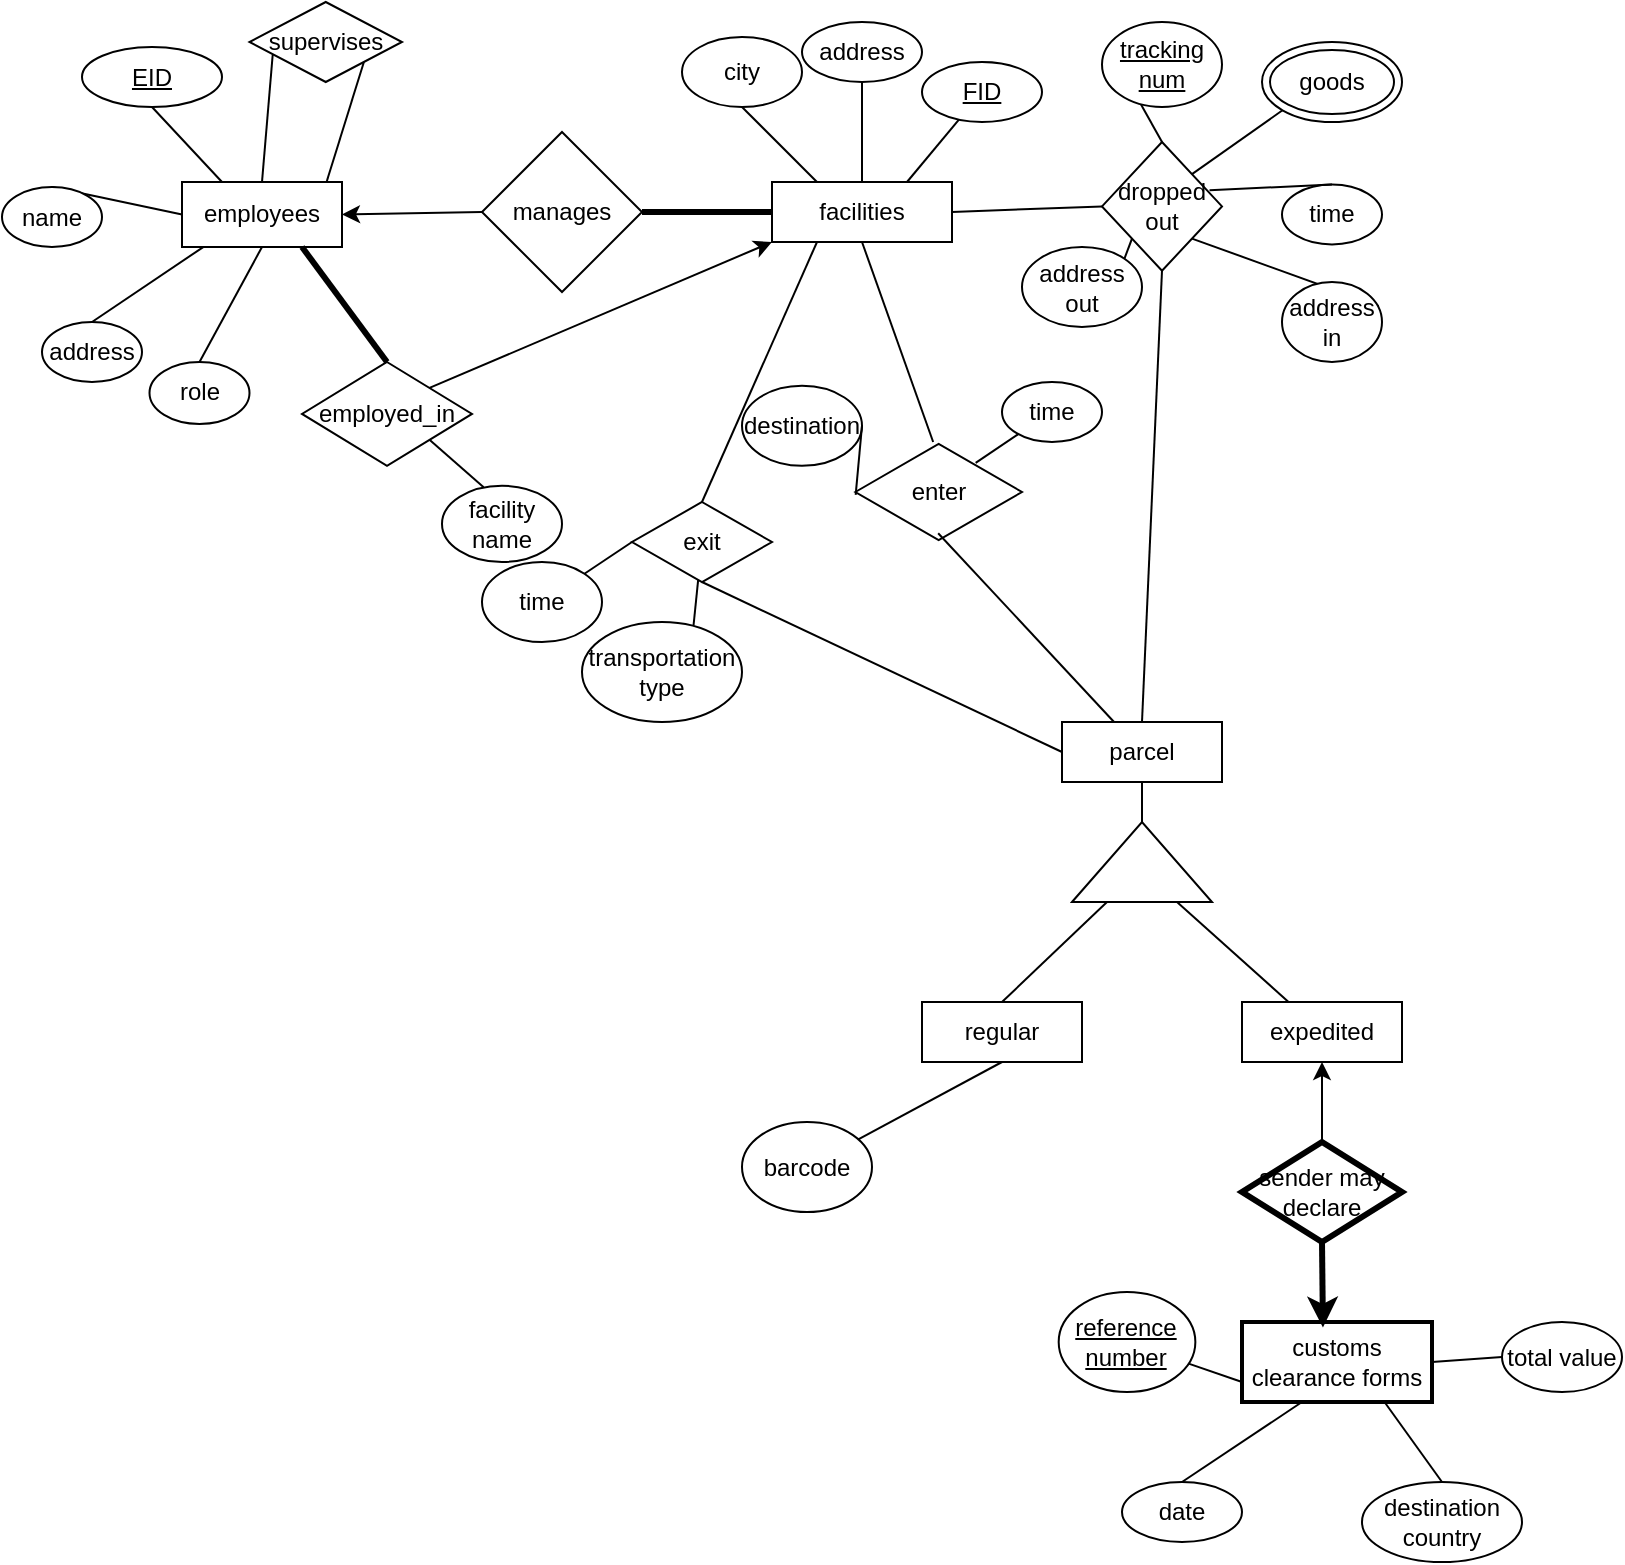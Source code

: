<mxfile version="22.1.21" type="github">
  <diagram id="R2lEEEUBdFMjLlhIrx00" name="Page-1">
    <mxGraphModel dx="1892" dy="569" grid="1" gridSize="10" guides="1" tooltips="1" connect="1" arrows="1" fold="1" page="1" pageScale="1" pageWidth="850" pageHeight="1100" math="0" shadow="0" extFonts="Permanent Marker^https://fonts.googleapis.com/css?family=Permanent+Marker">
      <root>
        <mxCell id="0" />
        <mxCell id="1" parent="0" />
        <mxCell id="P61JrvBsKZxkPCsBVZaZ-2" value="facilities" style="rounded=0;whiteSpace=wrap;html=1;" vertex="1" parent="1">
          <mxGeometry x="365" y="260" width="90" height="30" as="geometry" />
        </mxCell>
        <mxCell id="P61JrvBsKZxkPCsBVZaZ-6" value="" style="endArrow=none;html=1;rounded=0;exitX=0.75;exitY=0;exitDx=0;exitDy=0;" edge="1" parent="1" source="P61JrvBsKZxkPCsBVZaZ-2" target="P61JrvBsKZxkPCsBVZaZ-7">
          <mxGeometry width="50" height="50" relative="1" as="geometry">
            <mxPoint x="450" y="220" as="sourcePoint" />
            <mxPoint x="500" y="170" as="targetPoint" />
          </mxGeometry>
        </mxCell>
        <mxCell id="P61JrvBsKZxkPCsBVZaZ-7" value="&lt;u&gt;FID&lt;/u&gt;" style="ellipse;whiteSpace=wrap;html=1;" vertex="1" parent="1">
          <mxGeometry x="440" y="200" width="60" height="30" as="geometry" />
        </mxCell>
        <mxCell id="P61JrvBsKZxkPCsBVZaZ-8" value="address" style="ellipse;whiteSpace=wrap;html=1;" vertex="1" parent="1">
          <mxGeometry x="380" y="180" width="60" height="30" as="geometry" />
        </mxCell>
        <mxCell id="P61JrvBsKZxkPCsBVZaZ-9" value="city" style="ellipse;whiteSpace=wrap;html=1;" vertex="1" parent="1">
          <mxGeometry x="320" y="187.5" width="60" height="35" as="geometry" />
        </mxCell>
        <mxCell id="P61JrvBsKZxkPCsBVZaZ-11" value="" style="endArrow=none;html=1;rounded=0;exitX=0.5;exitY=0;exitDx=0;exitDy=0;" edge="1" parent="1" source="P61JrvBsKZxkPCsBVZaZ-2" target="P61JrvBsKZxkPCsBVZaZ-8">
          <mxGeometry width="50" height="50" relative="1" as="geometry">
            <mxPoint x="400" y="290" as="sourcePoint" />
            <mxPoint x="450" y="240" as="targetPoint" />
          </mxGeometry>
        </mxCell>
        <mxCell id="P61JrvBsKZxkPCsBVZaZ-12" value="" style="endArrow=none;html=1;rounded=0;exitX=0.5;exitY=1;exitDx=0;exitDy=0;entryX=0.25;entryY=0;entryDx=0;entryDy=0;" edge="1" parent="1" source="P61JrvBsKZxkPCsBVZaZ-9" target="P61JrvBsKZxkPCsBVZaZ-2">
          <mxGeometry width="50" height="50" relative="1" as="geometry">
            <mxPoint x="400" y="290" as="sourcePoint" />
            <mxPoint x="450" y="240" as="targetPoint" />
          </mxGeometry>
        </mxCell>
        <mxCell id="P61JrvBsKZxkPCsBVZaZ-13" value="" style="endArrow=none;html=1;rounded=0;exitX=1;exitY=0.5;exitDx=0;exitDy=0;entryX=0;entryY=0.5;entryDx=0;entryDy=0;strokeWidth=3;" edge="1" parent="1" source="P61JrvBsKZxkPCsBVZaZ-16" target="P61JrvBsKZxkPCsBVZaZ-2">
          <mxGeometry width="50" height="50" relative="1" as="geometry">
            <mxPoint x="350" y="380" as="sourcePoint" />
            <mxPoint x="400" y="330" as="targetPoint" />
          </mxGeometry>
        </mxCell>
        <mxCell id="P61JrvBsKZxkPCsBVZaZ-15" value="" style="endArrow=none;html=1;rounded=0;entryX=0.5;entryY=1;entryDx=0;entryDy=0;exitX=1;exitY=0.5;exitDx=0;exitDy=0;" edge="1" parent="1" source="P61JrvBsKZxkPCsBVZaZ-22" target="P61JrvBsKZxkPCsBVZaZ-21">
          <mxGeometry width="50" height="50" relative="1" as="geometry">
            <mxPoint x="540" y="380" as="sourcePoint" />
            <mxPoint x="420" y="350" as="targetPoint" />
          </mxGeometry>
        </mxCell>
        <mxCell id="P61JrvBsKZxkPCsBVZaZ-16" value="manages" style="rhombus;whiteSpace=wrap;html=1;" vertex="1" parent="1">
          <mxGeometry x="220" y="235" width="80" height="80" as="geometry" />
        </mxCell>
        <mxCell id="P61JrvBsKZxkPCsBVZaZ-17" value="" style="endArrow=classic;html=1;rounded=0;exitX=0;exitY=0.5;exitDx=0;exitDy=0;entryX=1;entryY=0.5;entryDx=0;entryDy=0;" edge="1" parent="1" source="P61JrvBsKZxkPCsBVZaZ-16" target="P61JrvBsKZxkPCsBVZaZ-18">
          <mxGeometry width="50" height="50" relative="1" as="geometry">
            <mxPoint x="280" y="290" as="sourcePoint" />
            <mxPoint x="150" y="275" as="targetPoint" />
          </mxGeometry>
        </mxCell>
        <mxCell id="P61JrvBsKZxkPCsBVZaZ-18" value="employees" style="rounded=0;whiteSpace=wrap;html=1;" vertex="1" parent="1">
          <mxGeometry x="70" y="260" width="80" height="32.5" as="geometry" />
        </mxCell>
        <mxCell id="P61JrvBsKZxkPCsBVZaZ-19" value="regular" style="rounded=0;whiteSpace=wrap;html=1;" vertex="1" parent="1">
          <mxGeometry x="440" y="670" width="80" height="30" as="geometry" />
        </mxCell>
        <mxCell id="P61JrvBsKZxkPCsBVZaZ-20" value="expedited" style="rounded=0;whiteSpace=wrap;html=1;" vertex="1" parent="1">
          <mxGeometry x="600" y="670" width="80" height="30" as="geometry" />
        </mxCell>
        <mxCell id="P61JrvBsKZxkPCsBVZaZ-21" value="parcel" style="rounded=0;whiteSpace=wrap;html=1;" vertex="1" parent="1">
          <mxGeometry x="510" y="530" width="80" height="30" as="geometry" />
        </mxCell>
        <mxCell id="P61JrvBsKZxkPCsBVZaZ-22" value="" style="triangle;whiteSpace=wrap;html=1;direction=north;" vertex="1" parent="1">
          <mxGeometry x="515" y="580" width="70" height="40" as="geometry" />
        </mxCell>
        <mxCell id="P61JrvBsKZxkPCsBVZaZ-27" value="" style="endArrow=none;html=1;rounded=0;exitX=0;exitY=0.25;exitDx=0;exitDy=0;entryX=0.5;entryY=0;entryDx=0;entryDy=0;" edge="1" parent="1" source="P61JrvBsKZxkPCsBVZaZ-22" target="P61JrvBsKZxkPCsBVZaZ-19">
          <mxGeometry width="50" height="50" relative="1" as="geometry">
            <mxPoint x="290" y="370" as="sourcePoint" />
            <mxPoint x="340" y="320" as="targetPoint" />
          </mxGeometry>
        </mxCell>
        <mxCell id="P61JrvBsKZxkPCsBVZaZ-28" value="" style="endArrow=none;html=1;rounded=0;exitX=0;exitY=0.75;exitDx=0;exitDy=0;" edge="1" parent="1" source="P61JrvBsKZxkPCsBVZaZ-22" target="P61JrvBsKZxkPCsBVZaZ-20">
          <mxGeometry width="50" height="50" relative="1" as="geometry">
            <mxPoint x="290" y="370" as="sourcePoint" />
            <mxPoint x="340" y="320" as="targetPoint" />
          </mxGeometry>
        </mxCell>
        <mxCell id="P61JrvBsKZxkPCsBVZaZ-29" value="dropped out" style="rhombus;whiteSpace=wrap;html=1;" vertex="1" parent="1">
          <mxGeometry x="530" y="240" width="60" height="64.38" as="geometry" />
        </mxCell>
        <mxCell id="P61JrvBsKZxkPCsBVZaZ-31" value="" style="endArrow=none;html=1;rounded=0;entryX=0;entryY=0.5;entryDx=0;entryDy=0;exitX=1;exitY=0.5;exitDx=0;exitDy=0;" edge="1" parent="1" source="P61JrvBsKZxkPCsBVZaZ-2" target="P61JrvBsKZxkPCsBVZaZ-29">
          <mxGeometry width="50" height="50" relative="1" as="geometry">
            <mxPoint x="300" y="370" as="sourcePoint" />
            <mxPoint x="350" y="320" as="targetPoint" />
          </mxGeometry>
        </mxCell>
        <mxCell id="P61JrvBsKZxkPCsBVZaZ-32" value="" style="endArrow=none;html=1;rounded=0;exitX=0.5;exitY=1;exitDx=0;exitDy=0;entryX=0.5;entryY=0;entryDx=0;entryDy=0;" edge="1" parent="1" source="P61JrvBsKZxkPCsBVZaZ-29" target="P61JrvBsKZxkPCsBVZaZ-21">
          <mxGeometry width="50" height="50" relative="1" as="geometry">
            <mxPoint x="300" y="370" as="sourcePoint" />
            <mxPoint x="670" y="280" as="targetPoint" />
          </mxGeometry>
        </mxCell>
        <mxCell id="P61JrvBsKZxkPCsBVZaZ-34" value="" style="endArrow=none;html=1;rounded=0;exitX=0.5;exitY=0;exitDx=0;exitDy=0;entryX=0.323;entryY=0.964;entryDx=0;entryDy=0;entryPerimeter=0;" edge="1" parent="1" source="P61JrvBsKZxkPCsBVZaZ-29" target="P61JrvBsKZxkPCsBVZaZ-36">
          <mxGeometry width="50" height="50" relative="1" as="geometry">
            <mxPoint x="300" y="370" as="sourcePoint" />
            <mxPoint x="560.65" y="230" as="targetPoint" />
          </mxGeometry>
        </mxCell>
        <mxCell id="P61JrvBsKZxkPCsBVZaZ-36" value="&lt;u&gt;tracking num&lt;/u&gt;" style="ellipse;whiteSpace=wrap;html=1;" vertex="1" parent="1">
          <mxGeometry x="530" y="180" width="60" height="42.5" as="geometry" />
        </mxCell>
        <mxCell id="P61JrvBsKZxkPCsBVZaZ-37" value="time" style="ellipse;whiteSpace=wrap;html=1;" vertex="1" parent="1">
          <mxGeometry x="620" y="261.25" width="50" height="30" as="geometry" />
        </mxCell>
        <mxCell id="P61JrvBsKZxkPCsBVZaZ-38" value="" style="endArrow=none;html=1;rounded=0;entryX=0.896;entryY=0.375;entryDx=0;entryDy=0;exitX=0.5;exitY=0;exitDx=0;exitDy=0;entryPerimeter=0;" edge="1" parent="1" source="P61JrvBsKZxkPCsBVZaZ-37" target="P61JrvBsKZxkPCsBVZaZ-29">
          <mxGeometry width="50" height="50" relative="1" as="geometry">
            <mxPoint x="300" y="370" as="sourcePoint" />
            <mxPoint x="350" y="320" as="targetPoint" />
          </mxGeometry>
        </mxCell>
        <mxCell id="P61JrvBsKZxkPCsBVZaZ-39" value="" style="endArrow=none;html=1;rounded=0;entryX=0;entryY=1;entryDx=0;entryDy=0;exitX=1;exitY=0;exitDx=0;exitDy=0;" edge="1" parent="1" source="P61JrvBsKZxkPCsBVZaZ-40" target="P61JrvBsKZxkPCsBVZaZ-29">
          <mxGeometry width="50" height="50" relative="1" as="geometry">
            <mxPoint x="460" y="320" as="sourcePoint" />
            <mxPoint x="350" y="320" as="targetPoint" />
          </mxGeometry>
        </mxCell>
        <mxCell id="P61JrvBsKZxkPCsBVZaZ-40" value="address out" style="ellipse;whiteSpace=wrap;html=1;" vertex="1" parent="1">
          <mxGeometry x="490" y="292.5" width="60" height="40" as="geometry" />
        </mxCell>
        <mxCell id="P61JrvBsKZxkPCsBVZaZ-41" value="" style="endArrow=none;html=1;rounded=0;exitX=0.967;exitY=0.3;exitDx=0;exitDy=0;exitPerimeter=0;entryX=1;entryY=1;entryDx=0;entryDy=0;" edge="1" parent="1" source="P61JrvBsKZxkPCsBVZaZ-43" target="P61JrvBsKZxkPCsBVZaZ-29">
          <mxGeometry width="50" height="50" relative="1" as="geometry">
            <mxPoint x="445" y="390" as="sourcePoint" />
            <mxPoint x="548" y="300" as="targetPoint" />
          </mxGeometry>
        </mxCell>
        <mxCell id="P61JrvBsKZxkPCsBVZaZ-43" value="address in" style="ellipse;whiteSpace=wrap;html=1;" vertex="1" parent="1">
          <mxGeometry x="620" y="310" width="50" height="40" as="geometry" />
        </mxCell>
        <mxCell id="P61JrvBsKZxkPCsBVZaZ-44" value="" style="endArrow=none;html=1;rounded=0;entryX=0.5;entryY=1;entryDx=0;entryDy=0;exitX=0.467;exitY=0;exitDx=0;exitDy=0;exitPerimeter=0;" edge="1" parent="1" source="P61JrvBsKZxkPCsBVZaZ-49" target="P61JrvBsKZxkPCsBVZaZ-2">
          <mxGeometry width="50" height="50" relative="1" as="geometry">
            <mxPoint x="450" y="390" as="sourcePoint" />
            <mxPoint x="350" y="340" as="targetPoint" />
          </mxGeometry>
        </mxCell>
        <mxCell id="P61JrvBsKZxkPCsBVZaZ-45" value="" style="endArrow=none;html=1;rounded=0;entryX=1;entryY=0;entryDx=0;entryDy=0;exitX=0;exitY=1;exitDx=0;exitDy=0;" edge="1" parent="1" source="P61JrvBsKZxkPCsBVZaZ-48" target="P61JrvBsKZxkPCsBVZaZ-29">
          <mxGeometry width="50" height="50" relative="1" as="geometry">
            <mxPoint x="630" y="210" as="sourcePoint" />
            <mxPoint x="350" y="340" as="targetPoint" />
          </mxGeometry>
        </mxCell>
        <mxCell id="P61JrvBsKZxkPCsBVZaZ-48" value="goods" style="ellipse;shape=doubleEllipse;whiteSpace=wrap;html=1;" vertex="1" parent="1">
          <mxGeometry x="610" y="190" width="70" height="40" as="geometry" />
        </mxCell>
        <mxCell id="P61JrvBsKZxkPCsBVZaZ-49" value="enter" style="html=1;whiteSpace=wrap;aspect=fixed;shape=isoRectangle;" vertex="1" parent="1">
          <mxGeometry x="406.67" y="390" width="83.33" height="50" as="geometry" />
        </mxCell>
        <mxCell id="P61JrvBsKZxkPCsBVZaZ-50" value="" style="endArrow=none;html=1;rounded=0;entryX=0.25;entryY=1;entryDx=0;entryDy=0;exitX=0.5;exitY=0;exitDx=0;exitDy=0;" edge="1" parent="1" source="P61JrvBsKZxkPCsBVZaZ-52" target="P61JrvBsKZxkPCsBVZaZ-2">
          <mxGeometry width="50" height="50" relative="1" as="geometry">
            <mxPoint x="300" y="430" as="sourcePoint" />
            <mxPoint x="350" y="380" as="targetPoint" />
          </mxGeometry>
        </mxCell>
        <mxCell id="P61JrvBsKZxkPCsBVZaZ-51" value="" style="endArrow=none;html=1;rounded=0;exitX=0.497;exitY=0.912;exitDx=0;exitDy=0;exitPerimeter=0;" edge="1" parent="1" source="P61JrvBsKZxkPCsBVZaZ-49" target="P61JrvBsKZxkPCsBVZaZ-21">
          <mxGeometry width="50" height="50" relative="1" as="geometry">
            <mxPoint x="310" y="440" as="sourcePoint" />
            <mxPoint x="360" y="390" as="targetPoint" />
          </mxGeometry>
        </mxCell>
        <mxCell id="P61JrvBsKZxkPCsBVZaZ-52" value="exit" style="rhombus;whiteSpace=wrap;html=1;" vertex="1" parent="1">
          <mxGeometry x="295" y="420" width="70" height="40" as="geometry" />
        </mxCell>
        <mxCell id="P61JrvBsKZxkPCsBVZaZ-53" value="" style="endArrow=none;html=1;rounded=0;exitX=0.5;exitY=1;exitDx=0;exitDy=0;entryX=0;entryY=0.5;entryDx=0;entryDy=0;" edge="1" parent="1" source="P61JrvBsKZxkPCsBVZaZ-52" target="P61JrvBsKZxkPCsBVZaZ-21">
          <mxGeometry width="50" height="50" relative="1" as="geometry">
            <mxPoint x="300" y="430" as="sourcePoint" />
            <mxPoint x="350" y="380" as="targetPoint" />
          </mxGeometry>
        </mxCell>
        <mxCell id="P61JrvBsKZxkPCsBVZaZ-54" value="" style="endArrow=none;html=1;rounded=0;exitX=0.722;exitY=0.208;exitDx=0;exitDy=0;exitPerimeter=0;" edge="1" parent="1" source="P61JrvBsKZxkPCsBVZaZ-49" target="P61JrvBsKZxkPCsBVZaZ-55">
          <mxGeometry width="50" height="50" relative="1" as="geometry">
            <mxPoint x="300" y="430" as="sourcePoint" />
            <mxPoint x="490" y="370" as="targetPoint" />
          </mxGeometry>
        </mxCell>
        <mxCell id="P61JrvBsKZxkPCsBVZaZ-55" value="time" style="ellipse;whiteSpace=wrap;html=1;" vertex="1" parent="1">
          <mxGeometry x="480" y="360" width="50" height="30" as="geometry" />
        </mxCell>
        <mxCell id="P61JrvBsKZxkPCsBVZaZ-56" value="destination" style="ellipse;whiteSpace=wrap;html=1;" vertex="1" parent="1">
          <mxGeometry x="350" y="361.88" width="60" height="40" as="geometry" />
        </mxCell>
        <mxCell id="P61JrvBsKZxkPCsBVZaZ-58" value="" style="endArrow=none;html=1;rounded=0;entryX=0.002;entryY=0.528;entryDx=0;entryDy=0;entryPerimeter=0;exitX=1;exitY=0.5;exitDx=0;exitDy=0;" edge="1" parent="1" source="P61JrvBsKZxkPCsBVZaZ-56" target="P61JrvBsKZxkPCsBVZaZ-49">
          <mxGeometry width="50" height="50" relative="1" as="geometry">
            <mxPoint x="300" y="430" as="sourcePoint" />
            <mxPoint x="350" y="380" as="targetPoint" />
          </mxGeometry>
        </mxCell>
        <mxCell id="P61JrvBsKZxkPCsBVZaZ-59" value="" style="endArrow=none;html=1;rounded=0;exitX=0;exitY=0.5;exitDx=0;exitDy=0;" edge="1" parent="1" source="P61JrvBsKZxkPCsBVZaZ-52" target="P61JrvBsKZxkPCsBVZaZ-60">
          <mxGeometry width="50" height="50" relative="1" as="geometry">
            <mxPoint x="300" y="430" as="sourcePoint" />
            <mxPoint x="190" y="420" as="targetPoint" />
          </mxGeometry>
        </mxCell>
        <mxCell id="P61JrvBsKZxkPCsBVZaZ-60" value="time" style="ellipse;whiteSpace=wrap;html=1;" vertex="1" parent="1">
          <mxGeometry x="220" y="450" width="60" height="40" as="geometry" />
        </mxCell>
        <mxCell id="P61JrvBsKZxkPCsBVZaZ-61" value="transportation type" style="ellipse;whiteSpace=wrap;html=1;" vertex="1" parent="1">
          <mxGeometry x="270" y="480" width="80" height="50" as="geometry" />
        </mxCell>
        <mxCell id="P61JrvBsKZxkPCsBVZaZ-62" value="" style="endArrow=none;html=1;rounded=0;exitX=0.697;exitY=0.035;exitDx=0;exitDy=0;exitPerimeter=0;" edge="1" parent="1" source="P61JrvBsKZxkPCsBVZaZ-61" target="P61JrvBsKZxkPCsBVZaZ-52">
          <mxGeometry width="50" height="50" relative="1" as="geometry">
            <mxPoint x="300" y="430" as="sourcePoint" />
            <mxPoint x="350" y="380" as="targetPoint" />
          </mxGeometry>
        </mxCell>
        <mxCell id="P61JrvBsKZxkPCsBVZaZ-63" value="" style="endArrow=none;html=1;rounded=0;entryX=0.5;entryY=1;entryDx=0;entryDy=0;" edge="1" parent="1" source="P61JrvBsKZxkPCsBVZaZ-64" target="P61JrvBsKZxkPCsBVZaZ-19">
          <mxGeometry width="50" height="50" relative="1" as="geometry">
            <mxPoint x="460" y="750" as="sourcePoint" />
            <mxPoint x="350" y="600" as="targetPoint" />
          </mxGeometry>
        </mxCell>
        <mxCell id="P61JrvBsKZxkPCsBVZaZ-64" value="barcode" style="ellipse;whiteSpace=wrap;html=1;" vertex="1" parent="1">
          <mxGeometry x="350" y="730" width="65" height="45" as="geometry" />
        </mxCell>
        <mxCell id="P61JrvBsKZxkPCsBVZaZ-66" value="" style="endArrow=classic;html=1;rounded=0;entryX=0.5;entryY=1;entryDx=0;entryDy=0;exitX=0.5;exitY=0;exitDx=0;exitDy=0;" edge="1" parent="1" source="P61JrvBsKZxkPCsBVZaZ-67" target="P61JrvBsKZxkPCsBVZaZ-20">
          <mxGeometry width="50" height="50" relative="1" as="geometry">
            <mxPoint x="640" y="750" as="sourcePoint" />
            <mxPoint x="350" y="600" as="targetPoint" />
          </mxGeometry>
        </mxCell>
        <mxCell id="P61JrvBsKZxkPCsBVZaZ-67" value="sender may declare" style="rhombus;whiteSpace=wrap;html=1;strokeWidth=3;" vertex="1" parent="1">
          <mxGeometry x="600" y="740" width="80" height="50" as="geometry" />
        </mxCell>
        <mxCell id="P61JrvBsKZxkPCsBVZaZ-70" value="customs clearance forms" style="rounded=0;whiteSpace=wrap;html=1;strokeWidth=2;" vertex="1" parent="1">
          <mxGeometry x="600" y="830" width="95" height="40" as="geometry" />
        </mxCell>
        <mxCell id="P61JrvBsKZxkPCsBVZaZ-71" value="" style="endArrow=none;html=1;rounded=0;entryX=0.5;entryY=1;entryDx=0;entryDy=0;strokeWidth=3;endFill=0;startArrow=classic;startFill=1;exitX=0.426;exitY=0.07;exitDx=0;exitDy=0;exitPerimeter=0;" edge="1" parent="1" source="P61JrvBsKZxkPCsBVZaZ-70" target="P61JrvBsKZxkPCsBVZaZ-67">
          <mxGeometry width="50" height="50" relative="1" as="geometry">
            <mxPoint x="640" y="830" as="sourcePoint" />
            <mxPoint x="730" y="790" as="targetPoint" />
          </mxGeometry>
        </mxCell>
        <mxCell id="P61JrvBsKZxkPCsBVZaZ-72" value="" style="endArrow=none;html=1;rounded=0;entryX=0;entryY=0.75;entryDx=0;entryDy=0;" edge="1" parent="1" source="P61JrvBsKZxkPCsBVZaZ-73" target="P61JrvBsKZxkPCsBVZaZ-70">
          <mxGeometry width="50" height="50" relative="1" as="geometry">
            <mxPoint x="520" y="880" as="sourcePoint" />
            <mxPoint x="350" y="730" as="targetPoint" />
          </mxGeometry>
        </mxCell>
        <mxCell id="P61JrvBsKZxkPCsBVZaZ-73" value="&lt;u&gt;reference number&lt;/u&gt;" style="ellipse;whiteSpace=wrap;html=1;" vertex="1" parent="1">
          <mxGeometry x="508.34" y="815" width="68.34" height="50" as="geometry" />
        </mxCell>
        <mxCell id="P61JrvBsKZxkPCsBVZaZ-74" value="total value" style="ellipse;whiteSpace=wrap;html=1;" vertex="1" parent="1">
          <mxGeometry x="730" y="830" width="60" height="35" as="geometry" />
        </mxCell>
        <mxCell id="P61JrvBsKZxkPCsBVZaZ-75" value="" style="endArrow=none;html=1;rounded=0;exitX=1;exitY=0.5;exitDx=0;exitDy=0;entryX=0;entryY=0.5;entryDx=0;entryDy=0;" edge="1" parent="1" source="P61JrvBsKZxkPCsBVZaZ-70" target="P61JrvBsKZxkPCsBVZaZ-74">
          <mxGeometry width="50" height="50" relative="1" as="geometry">
            <mxPoint x="300" y="660" as="sourcePoint" />
            <mxPoint x="350" y="610" as="targetPoint" />
          </mxGeometry>
        </mxCell>
        <mxCell id="P61JrvBsKZxkPCsBVZaZ-76" value="date" style="ellipse;whiteSpace=wrap;html=1;" vertex="1" parent="1">
          <mxGeometry x="540" y="910" width="60" height="30" as="geometry" />
        </mxCell>
        <mxCell id="P61JrvBsKZxkPCsBVZaZ-77" value="" style="endArrow=none;html=1;rounded=0;exitX=0.5;exitY=0;exitDx=0;exitDy=0;" edge="1" parent="1" source="P61JrvBsKZxkPCsBVZaZ-76">
          <mxGeometry width="50" height="50" relative="1" as="geometry">
            <mxPoint x="300" y="710" as="sourcePoint" />
            <mxPoint x="630" y="870" as="targetPoint" />
          </mxGeometry>
        </mxCell>
        <mxCell id="P61JrvBsKZxkPCsBVZaZ-78" value="destination country" style="ellipse;whiteSpace=wrap;html=1;" vertex="1" parent="1">
          <mxGeometry x="660" y="910" width="80" height="40" as="geometry" />
        </mxCell>
        <mxCell id="P61JrvBsKZxkPCsBVZaZ-79" value="" style="endArrow=none;html=1;rounded=0;exitX=0.75;exitY=1;exitDx=0;exitDy=0;entryX=0.5;entryY=0;entryDx=0;entryDy=0;" edge="1" parent="1" source="P61JrvBsKZxkPCsBVZaZ-70" target="P61JrvBsKZxkPCsBVZaZ-78">
          <mxGeometry width="50" height="50" relative="1" as="geometry">
            <mxPoint x="300" y="720" as="sourcePoint" />
            <mxPoint x="350" y="670" as="targetPoint" />
          </mxGeometry>
        </mxCell>
        <mxCell id="P61JrvBsKZxkPCsBVZaZ-80" value="employed_in" style="rhombus;whiteSpace=wrap;html=1;strokeColor=default;align=center;verticalAlign=middle;fontFamily=Helvetica;fontSize=12;fontColor=default;fillColor=default;" vertex="1" parent="1">
          <mxGeometry x="130" y="350" width="85" height="51.88" as="geometry" />
        </mxCell>
        <mxCell id="P61JrvBsKZxkPCsBVZaZ-83" value="" style="endArrow=none;html=1;rounded=0;exitX=0.75;exitY=1;exitDx=0;exitDy=0;entryX=0.5;entryY=0;entryDx=0;entryDy=0;strokeWidth=3;" edge="1" parent="1" source="P61JrvBsKZxkPCsBVZaZ-18" target="P61JrvBsKZxkPCsBVZaZ-80">
          <mxGeometry width="50" height="50" relative="1" as="geometry">
            <mxPoint x="200" y="460" as="sourcePoint" />
            <mxPoint x="250" y="410" as="targetPoint" />
          </mxGeometry>
        </mxCell>
        <mxCell id="P61JrvBsKZxkPCsBVZaZ-84" value="" style="endArrow=classic;html=1;rounded=0;exitX=1;exitY=0;exitDx=0;exitDy=0;entryX=0;entryY=1;entryDx=0;entryDy=0;" edge="1" parent="1" source="P61JrvBsKZxkPCsBVZaZ-80" target="P61JrvBsKZxkPCsBVZaZ-2">
          <mxGeometry width="50" height="50" relative="1" as="geometry">
            <mxPoint x="200" y="460" as="sourcePoint" />
            <mxPoint x="140" y="530" as="targetPoint" />
          </mxGeometry>
        </mxCell>
        <mxCell id="P61JrvBsKZxkPCsBVZaZ-85" value="" style="endArrow=none;html=1;rounded=0;entryX=0;entryY=0.5;entryDx=0;entryDy=0;exitX=0.5;exitY=0;exitDx=0;exitDy=0;" edge="1" parent="1" source="P61JrvBsKZxkPCsBVZaZ-86" target="P61JrvBsKZxkPCsBVZaZ-18">
          <mxGeometry width="50" height="50" relative="1" as="geometry">
            <mxPoint x="140" y="460" as="sourcePoint" />
            <mxPoint x="250" y="410" as="targetPoint" />
          </mxGeometry>
        </mxCell>
        <mxCell id="P61JrvBsKZxkPCsBVZaZ-86" value="name" style="ellipse;whiteSpace=wrap;html=1;" vertex="1" parent="1">
          <mxGeometry x="-20" y="262.5" width="50" height="30" as="geometry" />
        </mxCell>
        <mxCell id="P61JrvBsKZxkPCsBVZaZ-87" value="address" style="ellipse;whiteSpace=wrap;html=1;" vertex="1" parent="1">
          <mxGeometry y="330" width="50" height="30" as="geometry" />
        </mxCell>
        <mxCell id="P61JrvBsKZxkPCsBVZaZ-88" value="" style="endArrow=none;html=1;rounded=0;exitX=0.135;exitY=0.997;exitDx=0;exitDy=0;entryX=0.5;entryY=0;entryDx=0;entryDy=0;exitPerimeter=0;" edge="1" parent="1" source="P61JrvBsKZxkPCsBVZaZ-18" target="P61JrvBsKZxkPCsBVZaZ-87">
          <mxGeometry width="50" height="50" relative="1" as="geometry">
            <mxPoint x="200" y="460" as="sourcePoint" />
            <mxPoint x="250" y="410" as="targetPoint" />
          </mxGeometry>
        </mxCell>
        <mxCell id="P61JrvBsKZxkPCsBVZaZ-89" value="facility name" style="ellipse;whiteSpace=wrap;html=1;" vertex="1" parent="1">
          <mxGeometry x="200" y="411.88" width="60" height="38.12" as="geometry" />
        </mxCell>
        <mxCell id="P61JrvBsKZxkPCsBVZaZ-90" value="" style="endArrow=none;html=1;rounded=0;exitX=1;exitY=1;exitDx=0;exitDy=0;entryX=0.347;entryY=0.02;entryDx=0;entryDy=0;entryPerimeter=0;" edge="1" parent="1" source="P61JrvBsKZxkPCsBVZaZ-80" target="P61JrvBsKZxkPCsBVZaZ-89">
          <mxGeometry width="50" height="50" relative="1" as="geometry">
            <mxPoint x="200" y="460" as="sourcePoint" />
            <mxPoint x="250" y="410" as="targetPoint" />
          </mxGeometry>
        </mxCell>
        <mxCell id="P61JrvBsKZxkPCsBVZaZ-91" value="&lt;u&gt;EID&lt;/u&gt;" style="ellipse;whiteSpace=wrap;html=1;" vertex="1" parent="1">
          <mxGeometry x="20" y="192.5" width="70" height="30" as="geometry" />
        </mxCell>
        <mxCell id="P61JrvBsKZxkPCsBVZaZ-93" value="" style="endArrow=none;html=1;rounded=0;entryX=0.5;entryY=1;entryDx=0;entryDy=0;exitX=0.25;exitY=0;exitDx=0;exitDy=0;" edge="1" parent="1" source="P61JrvBsKZxkPCsBVZaZ-18" target="P61JrvBsKZxkPCsBVZaZ-91">
          <mxGeometry width="50" height="50" relative="1" as="geometry">
            <mxPoint x="200" y="460" as="sourcePoint" />
            <mxPoint x="250" y="410" as="targetPoint" />
          </mxGeometry>
        </mxCell>
        <mxCell id="P61JrvBsKZxkPCsBVZaZ-94" value="" style="endArrow=none;html=1;rounded=0;exitX=0.5;exitY=0;exitDx=0;exitDy=0;entryX=0.152;entryY=0.663;entryDx=0;entryDy=0;entryPerimeter=0;" edge="1" parent="1" source="P61JrvBsKZxkPCsBVZaZ-18" target="P61JrvBsKZxkPCsBVZaZ-96">
          <mxGeometry width="50" height="50" relative="1" as="geometry">
            <mxPoint x="220" y="360" as="sourcePoint" />
            <mxPoint x="110" y="210" as="targetPoint" />
          </mxGeometry>
        </mxCell>
        <mxCell id="P61JrvBsKZxkPCsBVZaZ-95" value="" style="endArrow=none;html=1;rounded=0;exitX=0.905;exitY=-0.012;exitDx=0;exitDy=0;exitPerimeter=0;entryX=1;entryY=1;entryDx=0;entryDy=0;" edge="1" parent="1" source="P61JrvBsKZxkPCsBVZaZ-18" target="P61JrvBsKZxkPCsBVZaZ-96">
          <mxGeometry width="50" height="50" relative="1" as="geometry">
            <mxPoint x="220" y="360" as="sourcePoint" />
            <mxPoint x="170" y="210" as="targetPoint" />
          </mxGeometry>
        </mxCell>
        <mxCell id="P61JrvBsKZxkPCsBVZaZ-96" value="supervises" style="rhombus;whiteSpace=wrap;html=1;" vertex="1" parent="1">
          <mxGeometry x="103.75" y="170" width="76.25" height="40" as="geometry" />
        </mxCell>
        <mxCell id="P61JrvBsKZxkPCsBVZaZ-97" value="" style="endArrow=none;html=1;rounded=0;entryX=0.5;entryY=1;entryDx=0;entryDy=0;exitX=0.5;exitY=0;exitDx=0;exitDy=0;" edge="1" parent="1" source="P61JrvBsKZxkPCsBVZaZ-98" target="P61JrvBsKZxkPCsBVZaZ-18">
          <mxGeometry width="50" height="50" relative="1" as="geometry">
            <mxPoint x="80" y="370" as="sourcePoint" />
            <mxPoint x="270" y="360" as="targetPoint" />
          </mxGeometry>
        </mxCell>
        <mxCell id="P61JrvBsKZxkPCsBVZaZ-98" value="role" style="ellipse;whiteSpace=wrap;html=1;" vertex="1" parent="1">
          <mxGeometry x="53.75" y="350" width="50" height="30.94" as="geometry" />
        </mxCell>
      </root>
    </mxGraphModel>
  </diagram>
</mxfile>
